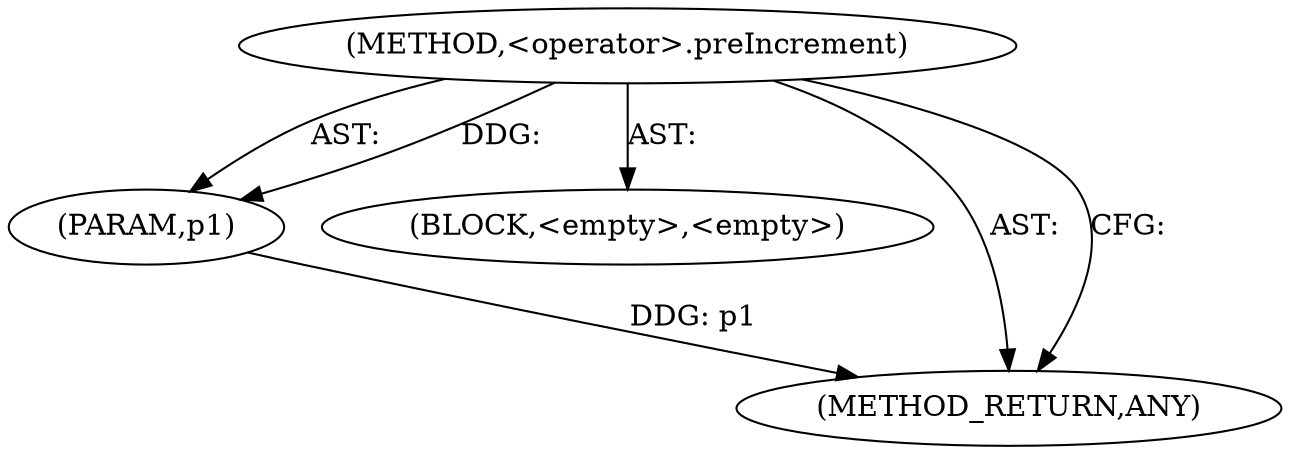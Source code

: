 digraph "&lt;operator&gt;.preIncrement" {  
"111669149753" [label = <(METHOD,&lt;operator&gt;.preIncrement)> ]
"115964117108" [label = <(PARAM,p1)> ]
"25769803904" [label = <(BLOCK,&lt;empty&gt;,&lt;empty&gt;)> ]
"128849018937" [label = <(METHOD_RETURN,ANY)> ]
  "111669149753" -> "115964117108"  [ label = "AST: "] 
  "111669149753" -> "25769803904"  [ label = "AST: "] 
  "111669149753" -> "128849018937"  [ label = "AST: "] 
  "111669149753" -> "128849018937"  [ label = "CFG: "] 
  "115964117108" -> "128849018937"  [ label = "DDG: p1"] 
  "111669149753" -> "115964117108"  [ label = "DDG: "] 
}
